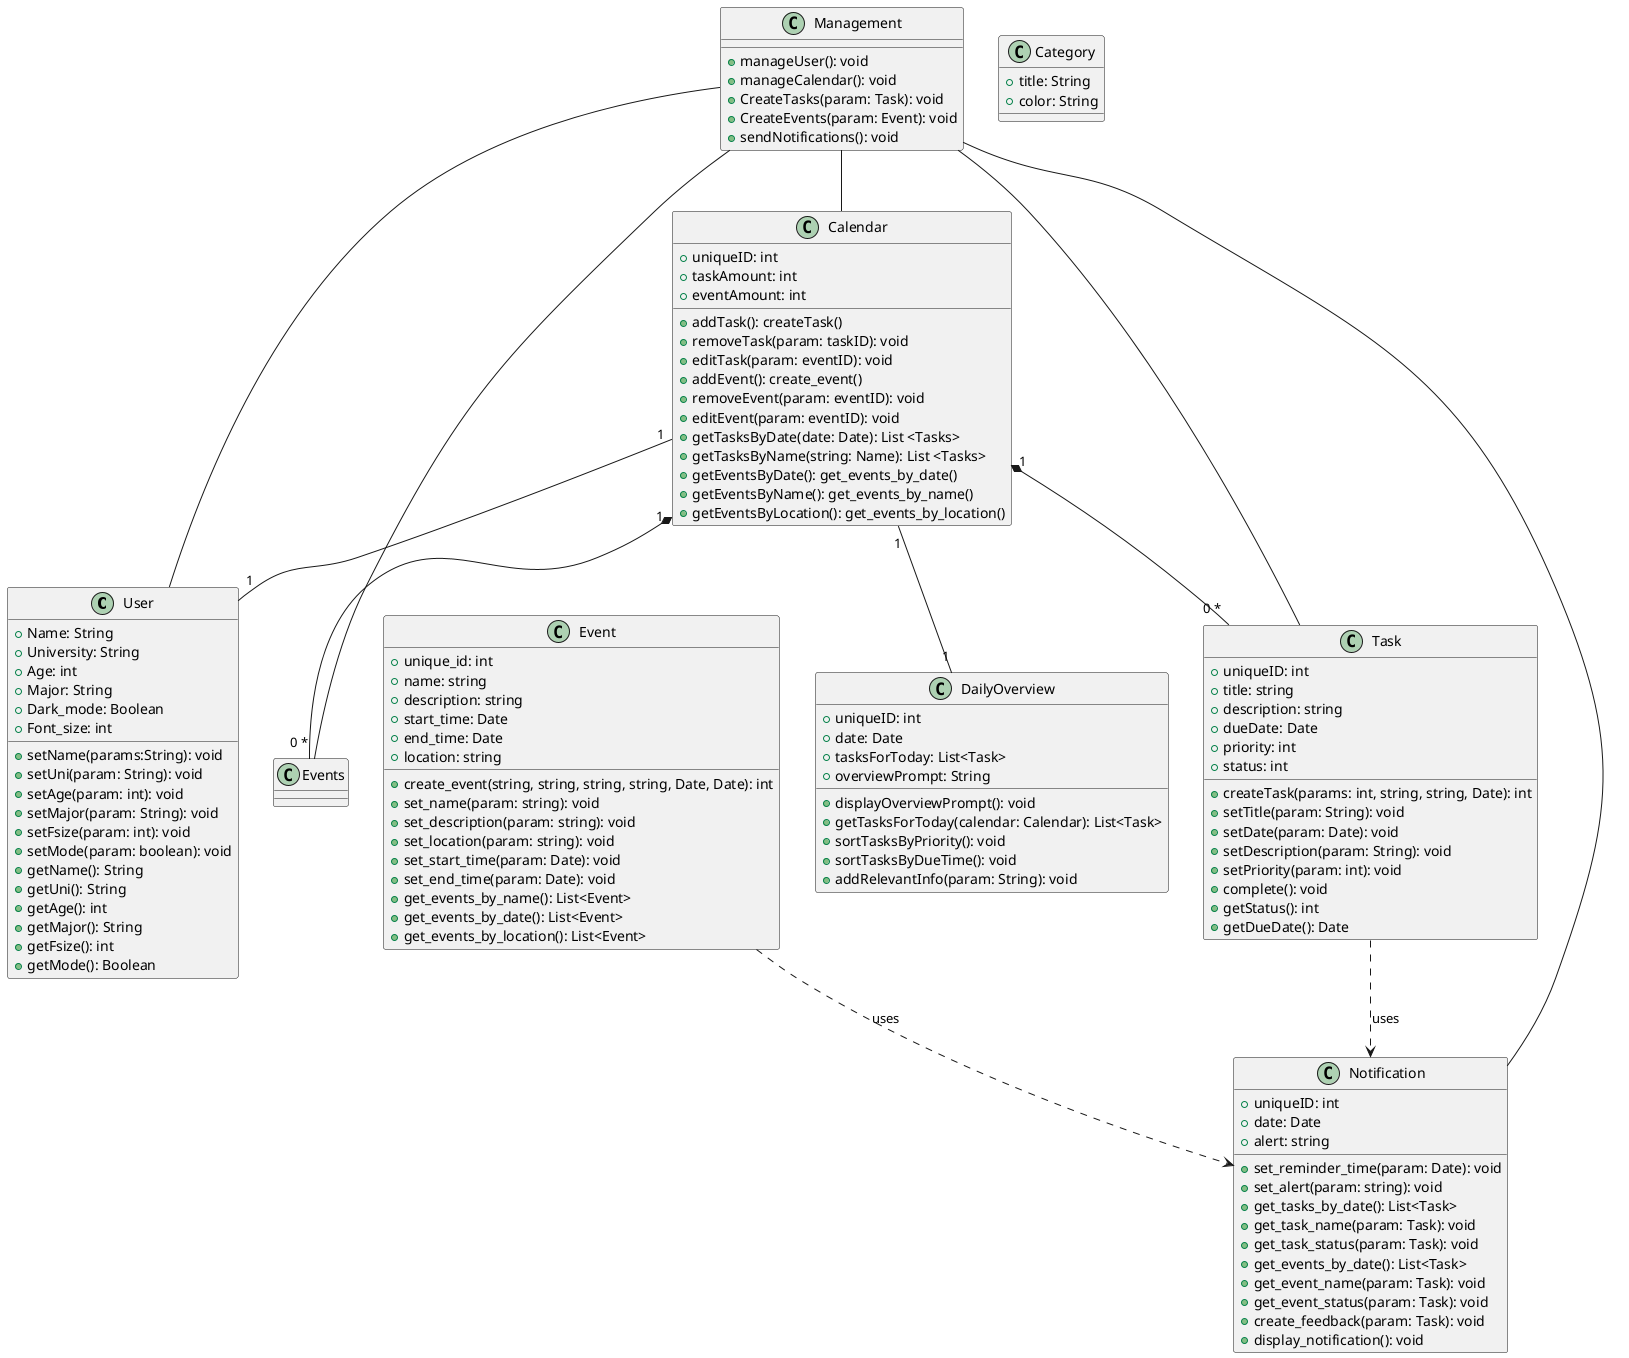 @startuml

class User {
  +Name: String
  +University: String
  +Age: int
  +Major: String
  +Dark_mode: Boolean
  +Font_size: int
  +setName(params:String): void
  +setUni(param: String): void
  +setAge(param: int): void
  +setMajor(param: String): void
  +setFsize(param: int): void
  +setMode(param: boolean): void
  +getName(): String
  +getUni(): String
  +getAge(): int
  +getMajor(): String
  +getFsize(): int
  +getMode(): Boolean
 
}

class Calendar {
  +uniqueID: int  
  +taskAmount: int
  +eventAmount: int
  +addTask(): createTask()
  +removeTask(param: taskID): void
  +editTask(param: eventID): void
  +addEvent(): create_event()
  +removeEvent(param: eventID): void
  +editEvent(param: eventID): void
  +getTasksByDate(date: Date): List <Tasks>
  +getTasksByName(string: Name): List <Tasks>
  +getEventsByDate(): get_events_by_date()
  +getEventsByName(): get_events_by_name()
  +getEventsByLocation(): get_events_by_location()
}

class Task {
  +uniqueID: int
  +title: string
  +description: string
  +dueDate: Date
  +priority: int
  +status: int
  +createTask(params: int, string, string, Date): int
  +setTitle(param: String): void
  +setDate(param: Date): void
  +setDescription(param: String): void
  +setPriority(param: int): void
  +complete(): void
  +getStatus(): int
  +getDueDate(): Date
}

class Category {
  +title: String
  +color: String
}

class Notification {
  +uniqueID: int  
  +date: Date
  +alert: string
  
  +set_reminder_time(param: Date): void
  +set_alert(param: string): void
  +get_tasks_by_date(): List<Task>
  +get_task_name(param: Task): void
  +get_task_status(param: Task): void
  +get_events_by_date(): List<Task>
  +get_event_name(param: Task): void
  +get_event_status(param: Task): void
  +create_feedback(param: Task): void
  +display_notification(): void
}

class Event {
  +unique_id: int  
  +name: string
  +description: string
  +start_time: Date
  +end_time: Date
  +location: string
  +create_event(string, string, string, string, Date, Date): int
  +set_name(param: string): void
  +set_description(param: string): void
  +set_location(param: string): void
  +set_start_time(param: Date): void
  +set_end_time(param: Date): void
  +get_events_by_name(): List<Event>
  +get_events_by_date(): List<Event>
  +get_events_by_location(): List<Event>
}

class DailyOverview {
    +uniqueID: int
    +date: Date
    +tasksForToday: List<Task>
    +overviewPrompt: String

    +displayOverviewPrompt(): void
    +getTasksForToday(calendar: Calendar): List<Task>
    +sortTasksByPriority(): void
    +sortTasksByDueTime(): void
    +addRelevantInfo(param: String): void
}

class Management {
  +manageUser(): void
  +manageCalendar(): void
  +CreateTasks(param: Task): void
  +CreateEvents(param: Event): void
  +sendNotifications(): void
}

Management -- User
Management -- Calendar
Management -- Task
Management -- Events
Management -- Notification

Calendar "1" -- "1" User
Calendar "1" *-- "0 *" Task
Calendar "1" *-- "0 *" Events
Task ..> Notification: uses
Event ..> Notification: uses
Calendar "1" -- "1" DailyOverview


@enduml
